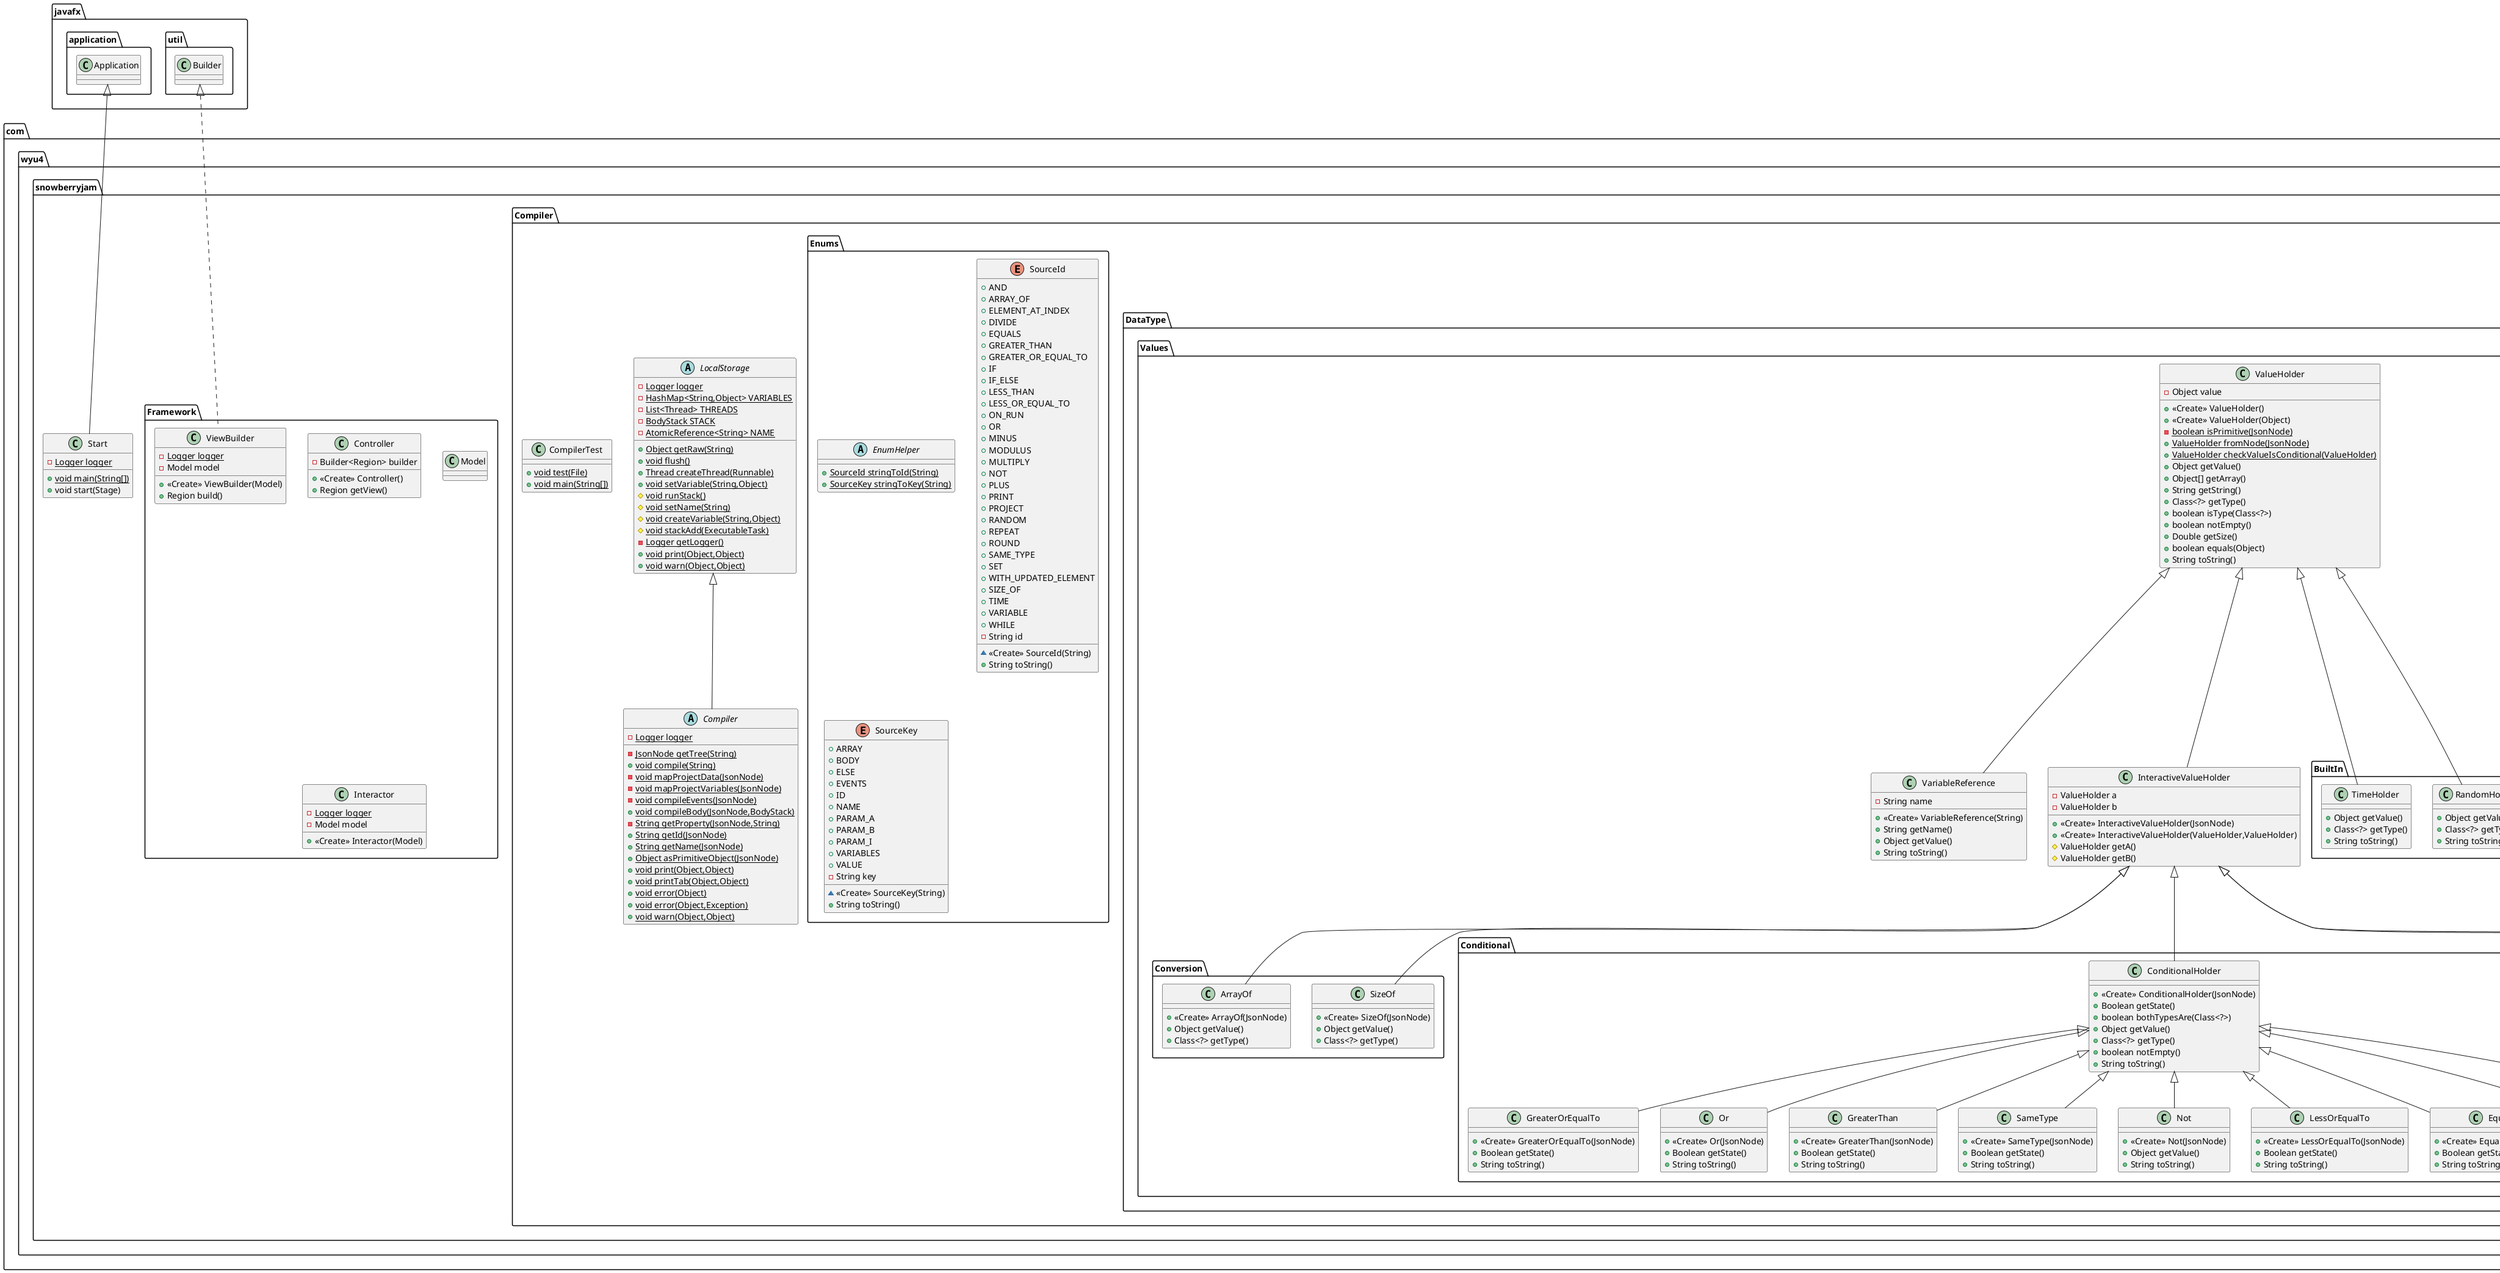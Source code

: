 @startuml
interface com.wyu4.snowberryjam.Compiler.DataType.Tasks.ExecutableTask {
~ void execute()
~ SourceId getId()
~ Object feedback()
}

class com.wyu4.snowberryjam.Compiler.DataType.Values.Conversion.SizeOf {
+ <<Create>> SizeOf(JsonNode)
+ Object getValue()
+ Class<?> getType()
}

class com.wyu4.snowberryjam.Compiler.DataType.Values.Conditional.GreaterOrEqualTo {
+ <<Create>> GreaterOrEqualTo(JsonNode)
+ Boolean getState()
+ String toString()
}

class com.wyu4.snowberryjam.Compiler.DataType.Values.Math.Multiply {
+ <<Create>> Multiply(JsonNode)
+ Object getValue()
+ String toString()
}

class com.wyu4.snowberryjam.Compiler.DataType.Values.Math.Plus {
+ <<Create>> Plus(JsonNode)
+ Object getValue()
+ String toString()
}

class com.wyu4.snowberryjam.Compiler.DataType.Tasks.Repeat {
- ValueHolder condition
- BodyStack body
+ <<Create>> Repeat(JsonNode)
+ void execute()
+ SourceId getId()
+ Object feedback()
+ String toString()
}


class com.wyu4.snowberryjam.Compiler.DataType.Values.VariableReference {
- String name
+ <<Create>> VariableReference(String)
+ String getName()
+ Object getValue()
+ String toString()
}


class com.wyu4.snowberryjam.Compiler.DataType.Values.Array.ArrayHolder {
- ValueHolder i
+ <<Create>> ArrayHolder(JsonNode)
# ValueHolder getI()
# int getValidIndex()
+ String toString()
}


class com.wyu4.snowberryjam.Compiler.DataType.Values.Conditional.Or {
+ <<Create>> Or(JsonNode)
+ Boolean getState()
+ String toString()
}

class com.wyu4.snowberryjam.Framework.Controller {
- Builder<Region> builder
+ <<Create>> Controller()
+ Region getView()
}


class com.wyu4.snowberryjam.Framework.Model {
}
class com.wyu4.snowberryjam.Compiler.DataType.Values.Conditional.GreaterThan {
+ <<Create>> GreaterThan(JsonNode)
+ Boolean getState()
+ String toString()
}

class com.wyu4.snowberryjam.Compiler.DataType.Values.Math.ArithmeticHolder {
+ <<Create>> ArithmeticHolder(JsonNode)
+ Object getValue()
+ boolean notEmpty()
+ String toString()
}

abstract class com.wyu4.snowberryjam.Compiler.Enums.EnumHelper {
+ {static} SourceId stringToId(String)
+ {static} SourceKey stringToKey(String)
}

abstract class com.wyu4.snowberryjam.Compiler.LocalStorage {
- {static} Logger logger
- {static} HashMap<String,Object> VARIABLES
- {static} List<Thread> THREADS
- {static} BodyStack STACK
- {static} AtomicReference<String> NAME
+ {static} Object getRaw(String)
+ {static} void flush()
+ {static} Thread createThread(Runnable)
+ {static} void setVariable(String,Object)
# {static} void runStack()
# {static} void setName(String)
# {static} void createVariable(String,Object)
# {static} void stackAdd(ExecutableTask)
- {static} Logger getLogger()
+ {static} void print(Object,Object)
+ {static} void warn(Object,Object)
}


class com.wyu4.snowberryjam.Compiler.DataType.Values.Conditional.SameType {
+ <<Create>> SameType(JsonNode)
+ Boolean getState()
+ String toString()
}

class com.wyu4.snowberryjam.Compiler.DataType.Values.Conversion.ArrayOf {
+ <<Create>> ArrayOf(JsonNode)
+ Object getValue()
+ Class<?> getType()
}

class com.wyu4.snowberryjam.Compiler.DataType.Values.ValueHolder {
- Object value
+ <<Create>> ValueHolder()
+ <<Create>> ValueHolder(Object)
- {static} boolean isPrimitive(JsonNode)
+ {static} ValueHolder fromNode(JsonNode)
+ {static} ValueHolder checkValueIsConditional(ValueHolder)
+ Object getValue()
+ Object[] getArray()
+ String getString()
+ Class<?> getType()
+ boolean isType(Class<?>)
+ boolean notEmpty()
+ Double getSize()
+ boolean equals(Object)
+ String toString()
}


class com.wyu4.snowberryjam.Start {
- {static} Logger logger
+ {static} void main(String[])
+ void start(Stage)
}


enum com.wyu4.snowberryjam.Compiler.Enums.SourceId {
+  AND
+  ARRAY_OF
+  ELEMENT_AT_INDEX
+  DIVIDE
+  EQUALS
+  GREATER_THAN
+  GREATER_OR_EQUAL_TO
+  IF
+  IF_ELSE
+  LESS_THAN
+  LESS_OR_EQUAL_TO
+  ON_RUN
+  OR
+  MINUS
+  MODULUS
+  MULTIPLY
+  NOT
+  PLUS
+  PRINT
+  PROJECT
+  RANDOM
+  REPEAT
+  ROUND
+  SAME_TYPE
+  SET
+  WITH_UPDATED_ELEMENT
+  SIZE_OF
+  TIME
+  VARIABLE
+  WHILE
- String id
~ <<Create>> SourceId(String)
+ String toString()
}


class com.wyu4.snowberryjam.Compiler.CompilerTest {
+ {static} void test(File)
+ {static} void main(String[])
}

class com.wyu4.snowberryjam.Framework.ViewBuilder {
- {static} Logger logger
- Model model
+ <<Create>> ViewBuilder(Model)
+ Region build()
}


class com.wyu4.snowberryjam.Compiler.DataType.Values.Conditional.Not {
+ <<Create>> Not(JsonNode)
+ Object getValue()
+ String toString()
}

class com.wyu4.snowberryjam.Compiler.DataType.Tasks.PrintTask {
- ValueHolder message
+ <<Create>> PrintTask(JsonNode)
+ <<Create>> PrintTask(ValueHolder)
+ void execute()
+ SourceId getId()
+ Object feedback()
+ String toString()
}


class com.wyu4.snowberryjam.Compiler.DataType.Values.Conditional.LessOrEqualTo {
+ <<Create>> LessOrEqualTo(JsonNode)
+ Boolean getState()
+ String toString()
}

class com.wyu4.snowberryjam.Compiler.DataType.Values.BuiltIn.RandomHolder {
+ Object getValue()
+ Class<?> getType()
+ String toString()
}

class com.wyu4.snowberryjam.Compiler.DataType.Values.Array.ElementAtIndex {
+ <<Create>> ElementAtIndex(JsonNode)
+ Object getValue()
+ String toString()
}

class com.wyu4.snowberryjam.Compiler.DataType.Values.Conditional.ConditionalHolder {
+ <<Create>> ConditionalHolder(JsonNode)
+ Boolean getState()
+ boolean bothTypesAre(Class<?>)
+ Object getValue()
+ Class<?> getType()
+ boolean notEmpty()
+ String toString()
}

class com.wyu4.snowberryjam.Compiler.DataType.Values.Conditional.Equals {
+ <<Create>> Equals(JsonNode)
+ Boolean getState()
+ String toString()
}

enum com.wyu4.snowberryjam.Compiler.Enums.SourceKey {
+  ARRAY
+  BODY
+  ELSE
+  EVENTS
+  ID
+  NAME
+  PARAM_A
+  PARAM_B
+  PARAM_I
+  VARIABLES
+  VALUE
- String key
~ <<Create>> SourceKey(String)
+ String toString()
}


class com.wyu4.snowberryjam.Compiler.DataType.Tasks.WhileTask {
- ValueHolder condition
- BodyStack body
+ <<Create>> WhileTask(JsonNode)
+ <<Create>> WhileTask(ConditionalHolder,BodyStack)
+ void execute()
+ SourceId getId()
+ Object feedback()
+ String toString()
}


class com.wyu4.snowberryjam.Compiler.DataType.Values.Math.Modulus {
+ <<Create>> Modulus(JsonNode)
+ Object getValue()
+ String toString()
}

class com.wyu4.snowberryjam.Compiler.DataType.Values.Math.Divide {
+ <<Create>> Divide(JsonNode)
+ Object getValue()
+ String toString()
}

class com.wyu4.snowberryjam.Compiler.DataType.Tasks.SetTask {
- ValueHolder name
- ValueHolder value
+ <<Create>> SetTask(JsonNode)
+ <<Create>> SetTask(ValueHolder,ValueHolder)
+ void execute()
+ SourceId getId()
+ Object feedback()
+ String toString()
}


class com.wyu4.snowberryjam.Compiler.DataType.Tasks.IfElseTask {
- ValueHolder condition
- BodyStack body
- BodyStack elseBody
+ <<Create>> IfElseTask(JsonNode)
+ void execute()
+ SourceId getId()
+ Object feedback()
+ String toString()
}


class com.wyu4.snowberryjam.Compiler.DataType.Values.InteractiveValueHolder {
- ValueHolder a
- ValueHolder b
+ <<Create>> InteractiveValueHolder(JsonNode)
+ <<Create>> InteractiveValueHolder(ValueHolder,ValueHolder)
# ValueHolder getA()
# ValueHolder getB()
}


class com.wyu4.snowberryjam.Compiler.DataType.Values.Math.Round {
+ <<Create>> Round(JsonNode)
+ Object getValue()
+ String toString()
}

class com.wyu4.snowberryjam.Compiler.DataType.Values.Math.Minus {
+ <<Create>> Minus(JsonNode)
+ Object getValue()
+ String toString()
}

class com.wyu4.snowberryjam.Compiler.DataType.Values.BuiltIn.TimeHolder {
+ Object getValue()
+ Class<?> getType()
+ String toString()
}

class com.wyu4.snowberryjam.Compiler.DataType.Values.Conditional.And {
+ <<Create>> And(JsonNode)
+ Boolean getState()
+ String toString()
}

abstract class com.wyu4.snowberryjam.Compiler.Compiler {
- {static} Logger logger
- {static} JsonNode getTree(String)
+ {static} void compile(String)
- {static} void mapProjectData(JsonNode)
- {static} void mapProjectVariables(JsonNode)
- {static} void compileEvents(JsonNode)
+ {static} void compileBody(JsonNode,BodyStack)
- {static} String getProperty(JsonNode,String)
+ {static} String getId(JsonNode)
+ {static} String getName(JsonNode)
+ {static} Object asPrimitiveObject(JsonNode)
+ {static} void print(Object,Object)
+ {static} void printTab(Object,Object)
+ {static} void error(Object)
+ {static} void error(Object,Exception)
+ {static} void warn(Object,Object)
}


class com.wyu4.snowberryjam.Compiler.DataType.Values.Conditional.LessThan {
+ <<Create>> LessThan(JsonNode)
+ Boolean getState()
+ String toString()
}

class com.wyu4.snowberryjam.Compiler.DataType.BodyStack {
- {static} Logger logger
- {static} AtomicBoolean DEBUGGING_ENABLED
- SourceId id
- List<ExecutableTask> stack
+ <<Create>> BodyStack(SourceId)
+ {static} void setDebuggingEnabled(boolean)
+ void addTask(ExecutableTask)
+ ExecutableTask[] copyStack()
+ void flush()
+ void execute()
+ Object feedback()
+ SourceId getId()
}


class com.wyu4.snowberryjam.Compiler.DataType.Values.Array.WithUpdatedElement {
+ <<Create>> WithUpdatedElement(JsonNode)
+ Object getValue()
+ Class<?> getType()
}

class com.wyu4.snowberryjam.Framework.Interactor {
- {static} Logger logger
- Model model
+ <<Create>> Interactor(Model)
}


class com.wyu4.snowberryjam.Compiler.DataType.Tasks.IfTask {
- ValueHolder condition
- BodyStack body
+ <<Create>> IfTask(JsonNode)
+ void execute()
+ SourceId getId()
+ Object feedback()
+ String toString()
}




com.wyu4.snowberryjam.Compiler.DataType.Values.InteractiveValueHolder <|-- com.wyu4.snowberryjam.Compiler.DataType.Values.Conversion.SizeOf
com.wyu4.snowberryjam.Compiler.DataType.Values.Conditional.ConditionalHolder <|-- com.wyu4.snowberryjam.Compiler.DataType.Values.Conditional.GreaterOrEqualTo
com.wyu4.snowberryjam.Compiler.DataType.Values.Math.ArithmeticHolder <|-- com.wyu4.snowberryjam.Compiler.DataType.Values.Math.Multiply
com.wyu4.snowberryjam.Compiler.DataType.Values.Math.ArithmeticHolder <|-- com.wyu4.snowberryjam.Compiler.DataType.Values.Math.Plus
com.wyu4.snowberryjam.Compiler.DataType.Tasks.ExecutableTask <|.. com.wyu4.snowberryjam.Compiler.DataType.Tasks.Repeat
com.wyu4.snowberryjam.Compiler.DataType.Values.ValueHolder <|-- com.wyu4.snowberryjam.Compiler.DataType.Values.VariableReference
com.wyu4.snowberryjam.Compiler.DataType.Values.InteractiveValueHolder <|-- com.wyu4.snowberryjam.Compiler.DataType.Values.Array.ArrayHolder
com.wyu4.snowberryjam.Compiler.DataType.Values.Conditional.ConditionalHolder <|-- com.wyu4.snowberryjam.Compiler.DataType.Values.Conditional.Or
com.wyu4.snowberryjam.Compiler.DataType.Values.Conditional.ConditionalHolder <|-- com.wyu4.snowberryjam.Compiler.DataType.Values.Conditional.GreaterThan
com.wyu4.snowberryjam.Compiler.DataType.Values.InteractiveValueHolder <|-- com.wyu4.snowberryjam.Compiler.DataType.Values.Math.ArithmeticHolder
com.wyu4.snowberryjam.Compiler.DataType.Values.Conditional.ConditionalHolder <|-- com.wyu4.snowberryjam.Compiler.DataType.Values.Conditional.SameType
com.wyu4.snowberryjam.Compiler.DataType.Values.InteractiveValueHolder <|-- com.wyu4.snowberryjam.Compiler.DataType.Values.Conversion.ArrayOf
javafx.application.Application <|-- com.wyu4.snowberryjam.Start
javafx.util.Builder <|.. com.wyu4.snowberryjam.Framework.ViewBuilder
com.wyu4.snowberryjam.Compiler.DataType.Values.Conditional.ConditionalHolder <|-- com.wyu4.snowberryjam.Compiler.DataType.Values.Conditional.Not
com.wyu4.snowberryjam.Compiler.DataType.Tasks.ExecutableTask <|.. com.wyu4.snowberryjam.Compiler.DataType.Tasks.PrintTask
com.wyu4.snowberryjam.Compiler.DataType.Values.Conditional.ConditionalHolder <|-- com.wyu4.snowberryjam.Compiler.DataType.Values.Conditional.LessOrEqualTo
com.wyu4.snowberryjam.Compiler.DataType.Values.ValueHolder <|-- com.wyu4.snowberryjam.Compiler.DataType.Values.BuiltIn.RandomHolder
com.wyu4.snowberryjam.Compiler.DataType.Values.Array.ArrayHolder <|-- com.wyu4.snowberryjam.Compiler.DataType.Values.Array.ElementAtIndex
com.wyu4.snowberryjam.Compiler.DataType.Values.InteractiveValueHolder <|-- com.wyu4.snowberryjam.Compiler.DataType.Values.Conditional.ConditionalHolder
com.wyu4.snowberryjam.Compiler.DataType.Values.Conditional.ConditionalHolder <|-- com.wyu4.snowberryjam.Compiler.DataType.Values.Conditional.Equals
com.wyu4.snowberryjam.Compiler.DataType.Tasks.ExecutableTask <|.. com.wyu4.snowberryjam.Compiler.DataType.Tasks.WhileTask
com.wyu4.snowberryjam.Compiler.DataType.Values.Math.ArithmeticHolder <|-- com.wyu4.snowberryjam.Compiler.DataType.Values.Math.Modulus
com.wyu4.snowberryjam.Compiler.DataType.Values.Math.ArithmeticHolder <|-- com.wyu4.snowberryjam.Compiler.DataType.Values.Math.Divide
com.wyu4.snowberryjam.Compiler.DataType.Tasks.ExecutableTask <|.. com.wyu4.snowberryjam.Compiler.DataType.Tasks.SetTask
com.wyu4.snowberryjam.Compiler.DataType.Tasks.ExecutableTask <|.. com.wyu4.snowberryjam.Compiler.DataType.Tasks.IfElseTask
com.wyu4.snowberryjam.Compiler.DataType.Values.ValueHolder <|-- com.wyu4.snowberryjam.Compiler.DataType.Values.InteractiveValueHolder
com.wyu4.snowberryjam.Compiler.DataType.Values.Math.ArithmeticHolder <|-- com.wyu4.snowberryjam.Compiler.DataType.Values.Math.Round
com.wyu4.snowberryjam.Compiler.DataType.Values.Math.ArithmeticHolder <|-- com.wyu4.snowberryjam.Compiler.DataType.Values.Math.Minus
com.wyu4.snowberryjam.Compiler.DataType.Values.ValueHolder <|-- com.wyu4.snowberryjam.Compiler.DataType.Values.BuiltIn.TimeHolder
com.wyu4.snowberryjam.Compiler.DataType.Values.Conditional.ConditionalHolder <|-- com.wyu4.snowberryjam.Compiler.DataType.Values.Conditional.And
com.wyu4.snowberryjam.Compiler.LocalStorage <|-- com.wyu4.snowberryjam.Compiler.Compiler
com.wyu4.snowberryjam.Compiler.DataType.Values.Conditional.ConditionalHolder <|-- com.wyu4.snowberryjam.Compiler.DataType.Values.Conditional.LessThan
com.wyu4.snowberryjam.Compiler.DataType.Tasks.ExecutableTask <|.. com.wyu4.snowberryjam.Compiler.DataType.BodyStack
com.wyu4.snowberryjam.Compiler.DataType.Values.Array.ArrayHolder <|-- com.wyu4.snowberryjam.Compiler.DataType.Values.Array.WithUpdatedElement
com.wyu4.snowberryjam.Compiler.DataType.Tasks.ExecutableTask <|.. com.wyu4.snowberryjam.Compiler.DataType.Tasks.IfTask
@enduml